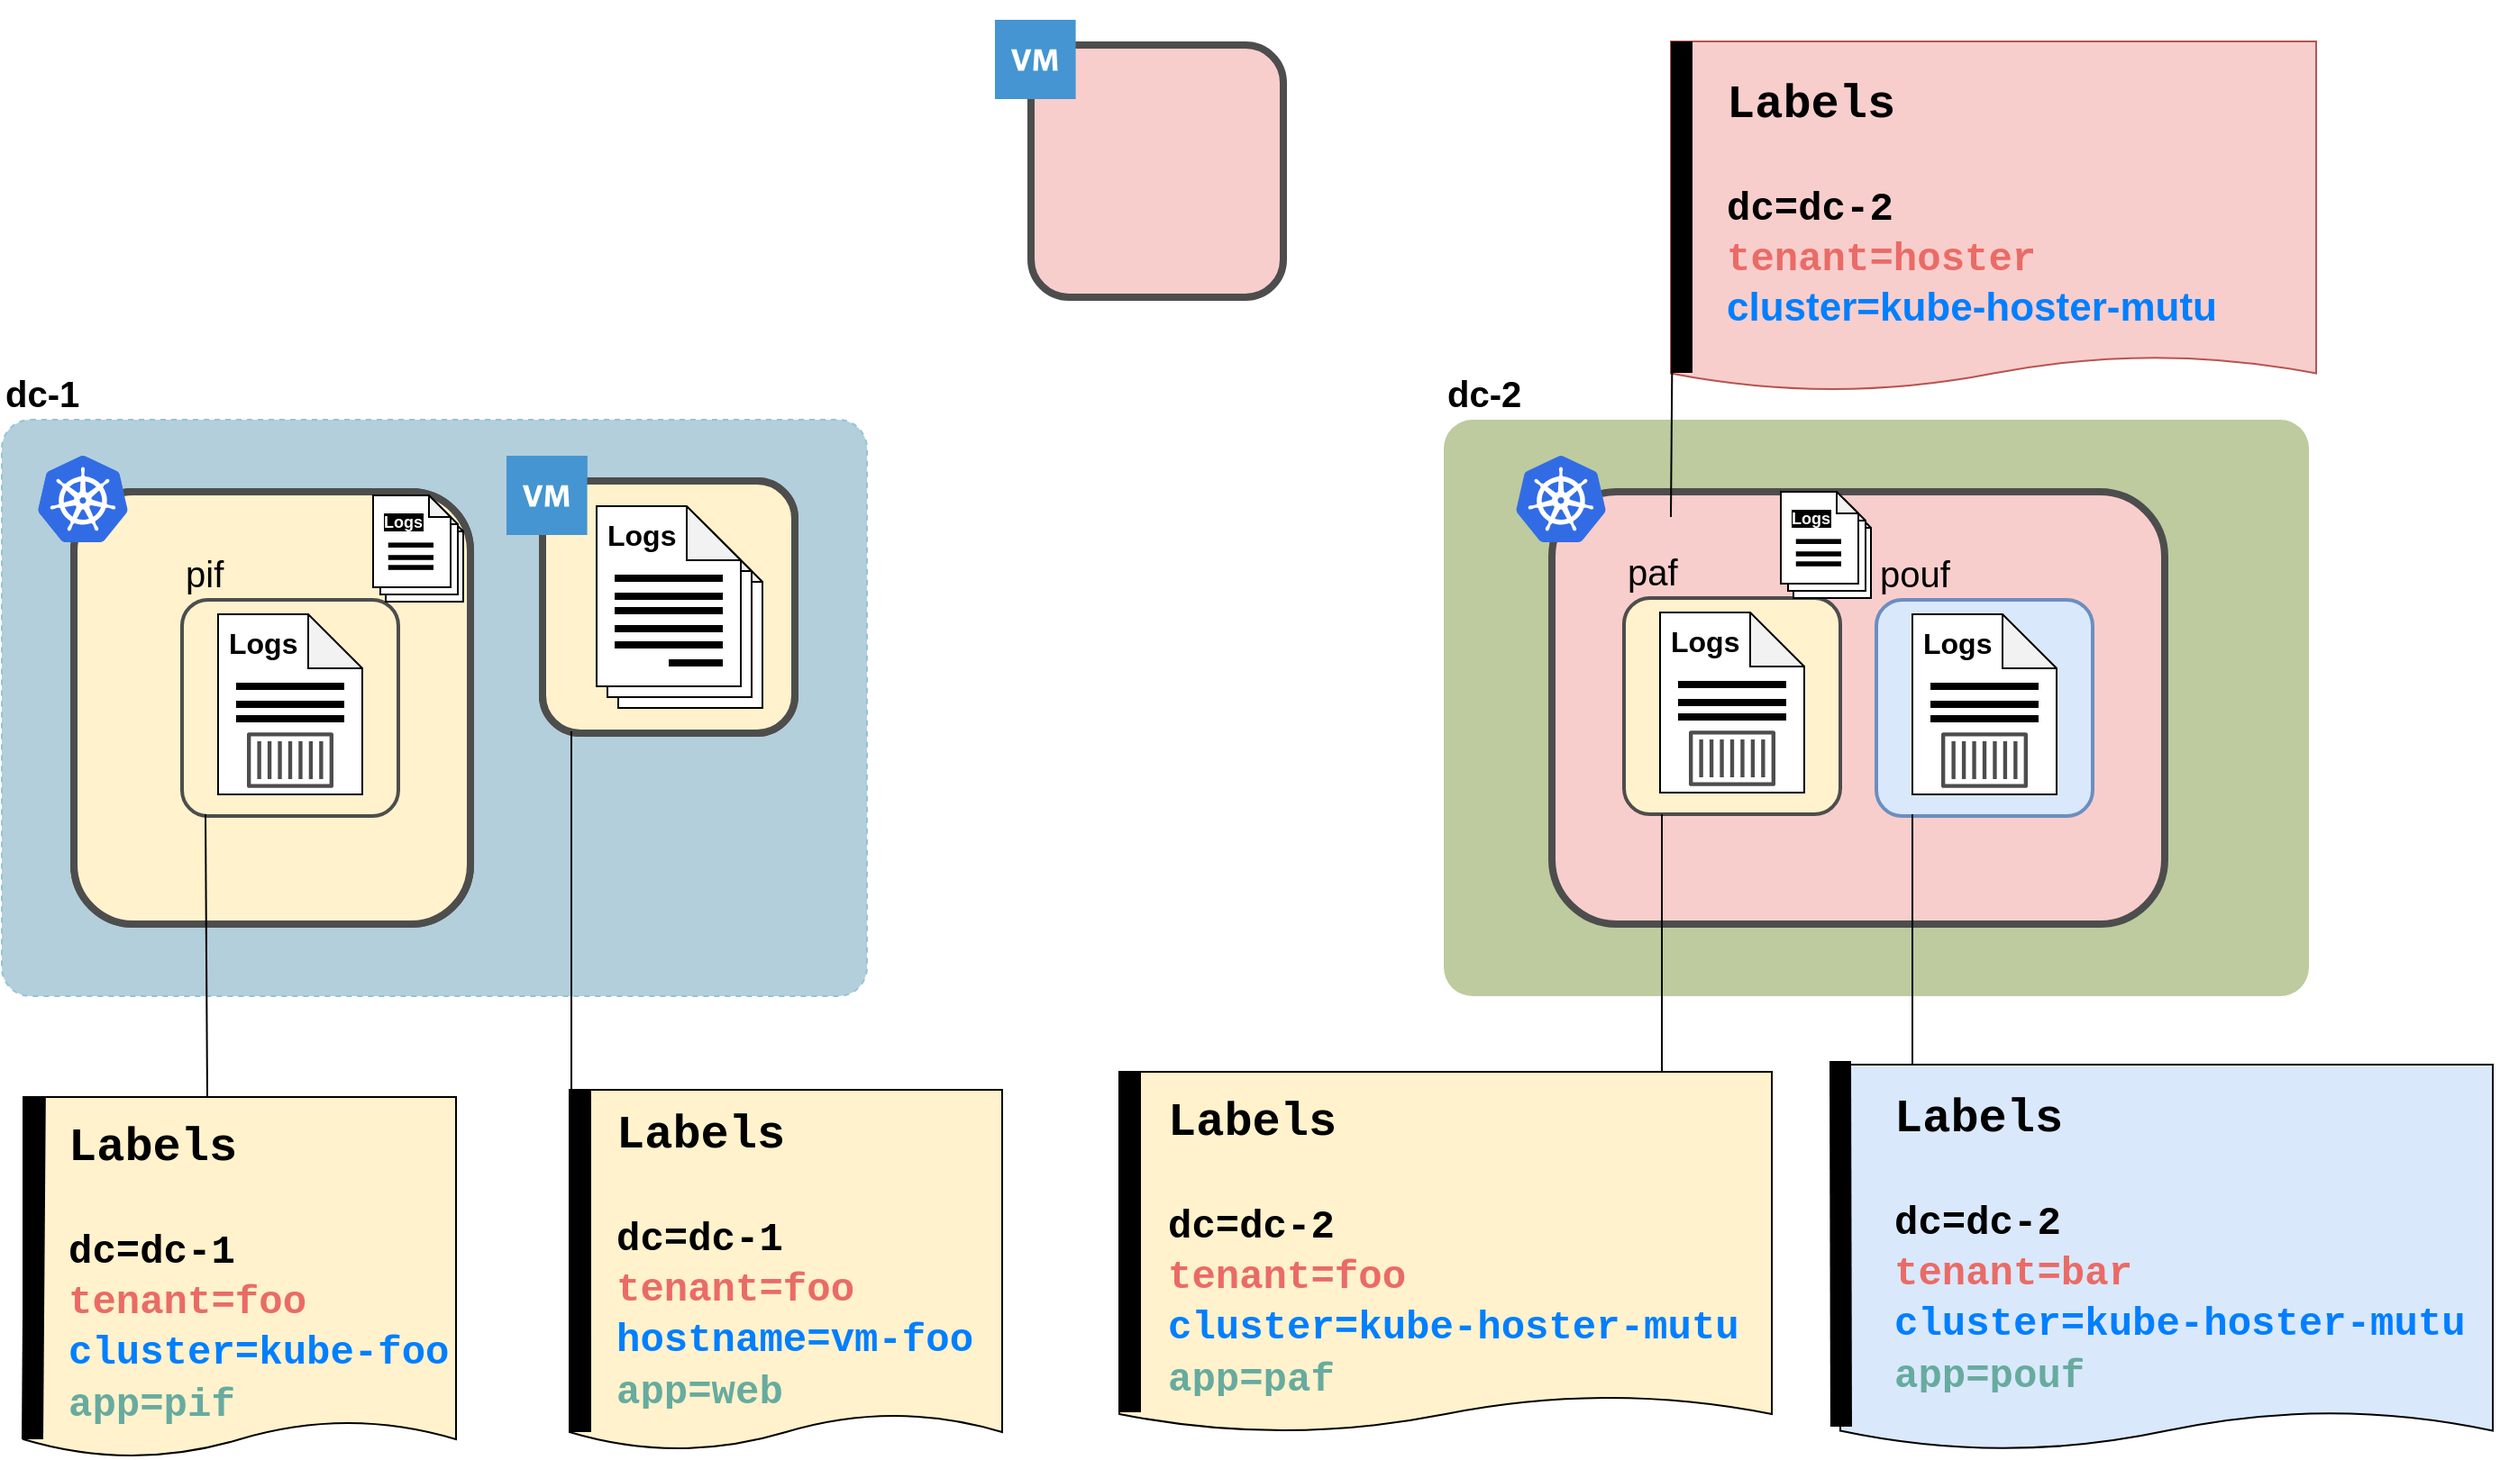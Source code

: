 <mxfile version="16.5.1" type="device"><diagram id="RNcvH1G1AvlMXH8FhFoP" name="Page-1"><mxGraphModel dx="1497" dy="924" grid="1" gridSize="20" guides="1" tooltips="1" connect="1" arrows="1" fold="1" page="1" pageScale="1" pageWidth="1169" pageHeight="827" math="0" shadow="0"><root><mxCell id="0"/><mxCell id="1" value="DC" parent="0"/><mxCell id="i4_O-EYT64fUKUUjUKk5-18" value="dc-2" style="rounded=1;whiteSpace=wrap;html=1;dashed=1;sketch=0;fillColor=#BDCB9F;strokeColor=none;arcSize=5;fontStyle=1;fontSize=20;labelPosition=center;verticalLabelPosition=top;align=left;verticalAlign=bottom;" parent="1" vertex="1"><mxGeometry x="880" y="240" width="480" height="320" as="geometry"/></mxCell><mxCell id="i4_O-EYT64fUKUUjUKk5-17" value="dc-1" style="rounded=1;whiteSpace=wrap;html=1;dashed=1;sketch=0;fillColor=#B3CFDB;strokeColor=#97C2D3;arcSize=5;fontStyle=1;fontSize=20;labelPosition=center;verticalLabelPosition=top;align=left;verticalAlign=bottom;shadow=0;glass=0;gradientColor=none;gradientDirection=north;" parent="1" vertex="1"><mxGeometry x="80" y="240" width="480" height="320" as="geometry"/></mxCell><mxCell id="i4_O-EYT64fUKUUjUKk5-52" value="Tenant Hoster" parent="0"/><mxCell id="i4_O-EYT64fUKUUjUKk5-53" value="" style="rounded=1;whiteSpace=wrap;html=1;shadow=0;glass=0;sketch=0;fontSize=20;strokeColor=#4D4D4D;strokeWidth=4;fillColor=#f8cecc;gradientDirection=north;" parent="i4_O-EYT64fUKUUjUKk5-52" vertex="1"><mxGeometry x="940" y="280" width="340" height="240" as="geometry"/></mxCell><mxCell id="i4_O-EYT64fUKUUjUKk5-54" value="" style="sketch=0;aspect=fixed;html=1;points=[];align=center;image;fontSize=12;image=img/lib/mscae/Kubernetes.svg;rounded=1;shadow=0;glass=0;strokeColor=#4D4D4D;strokeWidth=4;fillColor=none;gradientColor=none;gradientDirection=north;" parent="i4_O-EYT64fUKUUjUKk5-52" vertex="1"><mxGeometry x="920" y="260" width="50" height="48" as="geometry"/></mxCell><mxCell id="ubzyhdHn3-2U1yqmBaK6-76" value="" style="whiteSpace=wrap;html=1;aspect=fixed;rounded=1;shadow=0;glass=0;sketch=0;fontSize=20;strokeColor=#4D4D4D;strokeWidth=4;fillColor=#f8cecc;gradientDirection=north;" vertex="1" parent="i4_O-EYT64fUKUUjUKk5-52"><mxGeometry x="651" y="32" width="140" height="140" as="geometry"/></mxCell><mxCell id="ubzyhdHn3-2U1yqmBaK6-77" value="" style="shadow=0;dashed=0;html=1;strokeColor=none;fillColor=#4495D1;labelPosition=center;verticalLabelPosition=bottom;verticalAlign=top;align=center;outlineConnect=0;shape=mxgraph.veeam.2d.virtual_machine;rounded=1;glass=0;labelBackgroundColor=none;sketch=0;fontSize=20;fontColor=#4D4D4D;" vertex="1" parent="i4_O-EYT64fUKUUjUKk5-52"><mxGeometry x="631" y="18" width="44.8" height="44" as="geometry"/></mxCell><mxCell id="ubzyhdHn3-2U1yqmBaK6-78" value="" style="shape=image;verticalLabelPosition=bottom;verticalAlign=top;imageAspect=0;image=https://formulahendry.gallerycdn.vsassets.io/extensions/formulahendry/terminal/0.0.10/1500738160902/Microsoft.VisualStudio.Services.Icons.Default;labelBackgroundColor=none;fontSize=22;fontColor=none;fillColor=#DAE8FC;" vertex="1" parent="i4_O-EYT64fUKUUjUKk5-52"><mxGeometry x="685.93" y="62" width="70.14" height="80" as="geometry"/></mxCell><mxCell id="i4_O-EYT64fUKUUjUKk5-29" value="Tenant Foo" parent="0"/><mxCell id="i4_O-EYT64fUKUUjUKk5-42" value="" style="rounded=1;whiteSpace=wrap;html=1;shadow=0;glass=0;sketch=0;fontSize=20;strokeColor=#4D4D4D;strokeWidth=4;fillColor=#fff2cc;gradientDirection=north;" parent="i4_O-EYT64fUKUUjUKk5-29" vertex="1"><mxGeometry x="120" y="280" width="220" height="240" as="geometry"/></mxCell><mxCell id="i4_O-EYT64fUKUUjUKk5-43" value="" style="sketch=0;aspect=fixed;html=1;points=[];align=center;image;fontSize=12;image=img/lib/mscae/Kubernetes.svg;rounded=1;shadow=0;glass=0;strokeColor=#4D4D4D;strokeWidth=4;fillColor=none;gradientColor=none;gradientDirection=north;" parent="i4_O-EYT64fUKUUjUKk5-29" vertex="1"><mxGeometry x="100" y="260" width="50" height="48" as="geometry"/></mxCell><mxCell id="i4_O-EYT64fUKUUjUKk5-46" value="" style="whiteSpace=wrap;html=1;aspect=fixed;rounded=1;shadow=0;glass=0;sketch=0;fontSize=20;strokeColor=#4D4D4D;strokeWidth=4;fillColor=#fff2cc;gradientDirection=north;" parent="i4_O-EYT64fUKUUjUKk5-29" vertex="1"><mxGeometry x="380" y="274" width="140" height="140" as="geometry"/></mxCell><mxCell id="i4_O-EYT64fUKUUjUKk5-99" value="" style="shadow=0;dashed=0;html=1;strokeColor=none;fillColor=#4495D1;labelPosition=center;verticalLabelPosition=bottom;verticalAlign=top;align=center;outlineConnect=0;shape=mxgraph.veeam.2d.virtual_machine;rounded=1;glass=0;labelBackgroundColor=none;sketch=0;fontSize=20;fontColor=#4D4D4D;" parent="i4_O-EYT64fUKUUjUKk5-29" vertex="1"><mxGeometry x="360" y="260" width="44.8" height="44" as="geometry"/></mxCell><mxCell id="pDUN8YhJYzoeT5PGgp6a-399" value="nginx" style="text;html=1;strokeColor=none;fillColor=none;align=center;verticalAlign=middle;whiteSpace=wrap;rounded=0;shadow=0;glass=0;sketch=0;fontSize=28;fontStyle=1" parent="i4_O-EYT64fUKUUjUKk5-29" vertex="1"><mxGeometry x="420" y="329" width="60" height="30" as="geometry"/></mxCell><mxCell id="ubzyhdHn3-2U1yqmBaK6-1" value="dddd" style="group;verticalAlign=bottom;" vertex="1" connectable="0" parent="i4_O-EYT64fUKUUjUKk5-29"><mxGeometry x="180" y="327" width="138" height="123" as="geometry"/></mxCell><mxCell id="ubzyhdHn3-2U1yqmBaK6-2" value="" style="group" vertex="1" connectable="0" parent="ubzyhdHn3-2U1yqmBaK6-1"><mxGeometry width="121" height="120" as="geometry"/></mxCell><mxCell id="ubzyhdHn3-2U1yqmBaK6-3" value="pif" style="whiteSpace=wrap;html=1;aspect=fixed;rounded=1;shadow=0;glass=0;labelBackgroundColor=none;sketch=0;fontSize=20;strokeColor=#4D4D4D;strokeWidth=2;fillColor=#FFF2CC;gradientDirection=north;arcSize=12;labelPosition=center;verticalLabelPosition=top;align=left;verticalAlign=bottom;" vertex="1" parent="ubzyhdHn3-2U1yqmBaK6-2"><mxGeometry width="120" height="120" as="geometry"/></mxCell><mxCell id="ubzyhdHn3-2U1yqmBaK6-4" value="" style="aspect=fixed;perimeter=ellipsePerimeter;align=center;shadow=0;dashed=0;fontColor=#4D4D4D;labelBackgroundColor=#FFF2CC;fontSize=20;spacingTop=3;image;image=img/lib/ibm/miscellaneous/microservices_application.svg;rounded=0;glass=0;sketch=0;strokeColor=#4D4D4D;strokeWidth=4;fillColor=#B3CFDB;gradientColor=none;gradientDirection=north;fontStyle=1;labelPosition=center;verticalLabelPosition=middle;verticalAlign=middle;html=1;imageBackground=none;imageBorder=none;perimeterSpacing=0;" vertex="1" parent="ubzyhdHn3-2U1yqmBaK6-2"><mxGeometry x="10" y="10" width="100" height="100" as="geometry"/></mxCell><mxCell id="ubzyhdHn3-2U1yqmBaK6-5" value="" style="rounded=1;whiteSpace=wrap;html=1;labelBackgroundColor=none;fontSize=22;fontColor=none;noLabel=1;strokeColor=none;arcSize=50;" vertex="1" parent="ubzyhdHn3-2U1yqmBaK6-2"><mxGeometry x="1" y="90" width="118" height="29" as="geometry"/></mxCell><mxCell id="ubzyhdHn3-2U1yqmBaK6-6" value="" style="rounded=1;whiteSpace=wrap;html=1;labelBackgroundColor=none;fontSize=22;fontColor=none;noLabel=1;strokeColor=none;arcSize=0;" vertex="1" parent="ubzyhdHn3-2U1yqmBaK6-2"><mxGeometry x="1" y="90" width="118" height="10" as="geometry"/></mxCell><mxCell id="ubzyhdHn3-2U1yqmBaK6-7" value="&lt;b&gt;&lt;font style=&quot;font-size: 22px&quot;&gt;demo-jres&lt;/font&gt;&lt;/b&gt;" style="text;html=1;strokeColor=none;fillColor=none;align=center;verticalAlign=middle;whiteSpace=wrap;rounded=0;labelBackgroundColor=none;fontSize=20;" vertex="1" parent="ubzyhdHn3-2U1yqmBaK6-2"><mxGeometry x="1" y="90" width="120" height="30" as="geometry"/></mxCell><mxCell id="pDUN8YhJYzoeT5PGgp6a-400" value="Tenant Bar" parent="0"/><mxCell id="pDUN8YhJYzoeT5PGgp6a-81" value="Logs Foo" parent="0"/><mxCell id="pDUN8YhJYzoeT5PGgp6a-82" value="" style="rounded=1;whiteSpace=wrap;html=1;shadow=0;glass=0;sketch=0;fontSize=20;strokeColor=#4D4D4D;strokeWidth=4;fillColor=#fff2cc;gradientDirection=north;" parent="pDUN8YhJYzoeT5PGgp6a-81" vertex="1"><mxGeometry x="120" y="280" width="220" height="240" as="geometry"/></mxCell><mxCell id="pDUN8YhJYzoeT5PGgp6a-83" value="" style="sketch=0;aspect=fixed;html=1;points=[];align=center;image;fontSize=12;image=img/lib/mscae/Kubernetes.svg;rounded=1;shadow=0;glass=0;strokeColor=#4D4D4D;strokeWidth=4;fillColor=none;gradientColor=none;gradientDirection=north;" parent="pDUN8YhJYzoeT5PGgp6a-81" vertex="1"><mxGeometry x="100" y="260" width="50" height="48" as="geometry"/></mxCell><mxCell id="pDUN8YhJYzoeT5PGgp6a-84" value="" style="whiteSpace=wrap;html=1;aspect=fixed;rounded=1;shadow=0;glass=0;sketch=0;fontSize=20;strokeColor=#4D4D4D;strokeWidth=4;fillColor=#fff2cc;gradientDirection=north;" parent="pDUN8YhJYzoeT5PGgp6a-81" vertex="1"><mxGeometry x="380" y="274" width="140" height="140" as="geometry"/></mxCell><mxCell id="pDUN8YhJYzoeT5PGgp6a-85" value="" style="group" parent="pDUN8YhJYzoeT5PGgp6a-81" vertex="1" connectable="0"><mxGeometry x="980" y="339" width="120" height="120" as="geometry"/></mxCell><mxCell id="pDUN8YhJYzoeT5PGgp6a-86" value="paf" style="whiteSpace=wrap;html=1;aspect=fixed;rounded=1;shadow=0;glass=0;labelBackgroundColor=none;sketch=0;fontSize=20;strokeColor=#4D4D4D;strokeWidth=2;fillColor=#FFF2CC;gradientDirection=north;arcSize=12;labelPosition=center;verticalLabelPosition=top;align=left;verticalAlign=bottom;" parent="pDUN8YhJYzoeT5PGgp6a-85" vertex="1"><mxGeometry width="120" height="120" as="geometry"/></mxCell><mxCell id="pDUN8YhJYzoeT5PGgp6a-146" value="" style="group;strokeColor=none;" parent="pDUN8YhJYzoeT5PGgp6a-85" vertex="1" connectable="0"><mxGeometry x="20" y="8" width="80" height="100" as="geometry"/></mxCell><mxCell id="pDUN8YhJYzoeT5PGgp6a-147" value="&lt;font color=&quot;#000000&quot; size=&quot;1&quot;&gt;&lt;b style=&quot;font-size: 16px&quot;&gt;Logs&lt;/b&gt;&lt;/font&gt;" style="shape=note;whiteSpace=wrap;html=1;backgroundOutline=1;darkOpacity=0.05;fontColor=#67AB9F;strokeColor=default;strokeWidth=1;fillColor=default;verticalAlign=top;labelPosition=center;verticalLabelPosition=middle;align=left;spacingLeft=4;" parent="pDUN8YhJYzoeT5PGgp6a-146" vertex="1"><mxGeometry width="80" height="100" as="geometry"/></mxCell><mxCell id="pDUN8YhJYzoeT5PGgp6a-148" value="" style="rounded=0;whiteSpace=wrap;html=1;fontSize=16;fontColor=#000000;strokeColor=none;strokeWidth=1;fillColor=#000000;labelBackgroundColor=#000000;labelBorderColor=default;" parent="pDUN8YhJYzoeT5PGgp6a-146" vertex="1"><mxGeometry x="10" y="38" width="60" height="4" as="geometry"/></mxCell><mxCell id="pDUN8YhJYzoeT5PGgp6a-149" value="" style="rounded=0;whiteSpace=wrap;html=1;fontSize=16;fontColor=#000000;strokeColor=none;strokeWidth=1;fillColor=#000000;labelBackgroundColor=#000000;labelBorderColor=default;" parent="pDUN8YhJYzoeT5PGgp6a-146" vertex="1"><mxGeometry x="10" y="48" width="60" height="4" as="geometry"/></mxCell><mxCell id="pDUN8YhJYzoeT5PGgp6a-150" value="" style="rounded=0;whiteSpace=wrap;html=1;fontSize=16;fontColor=#000000;strokeColor=none;strokeWidth=1;fillColor=#000000;labelBackgroundColor=#000000;labelBorderColor=default;" parent="pDUN8YhJYzoeT5PGgp6a-146" vertex="1"><mxGeometry x="10" y="56" width="60" height="4" as="geometry"/></mxCell><mxCell id="pDUN8YhJYzoeT5PGgp6a-319" value="" style="sketch=0;outlineConnect=0;fontColor=#232F3E;gradientColor=none;fillColor=#4D4D4D;strokeColor=none;dashed=0;verticalLabelPosition=bottom;verticalAlign=top;align=center;html=1;fontSize=12;fontStyle=0;aspect=fixed;pointerEvents=1;shape=mxgraph.aws4.container_1;labelBackgroundColor=#000000;labelBorderColor=default;" parent="pDUN8YhJYzoeT5PGgp6a-146" vertex="1"><mxGeometry x="16" y="65.5" width="48" height="31" as="geometry"/></mxCell><mxCell id="pDUN8YhJYzoeT5PGgp6a-88" value="" style="group" parent="pDUN8YhJYzoeT5PGgp6a-81" vertex="1" connectable="0"><mxGeometry x="180" y="340" width="120" height="120" as="geometry"/></mxCell><mxCell id="pDUN8YhJYzoeT5PGgp6a-89" value="pif" style="whiteSpace=wrap;html=1;aspect=fixed;rounded=1;shadow=0;glass=0;labelBackgroundColor=none;sketch=0;fontSize=20;strokeColor=#4D4D4D;strokeWidth=2;fillColor=#FFF2CC;gradientDirection=north;arcSize=12;labelPosition=center;verticalLabelPosition=top;align=left;verticalAlign=bottom;" parent="pDUN8YhJYzoeT5PGgp6a-88" vertex="1"><mxGeometry width="120" height="120" as="geometry"/></mxCell><mxCell id="pDUN8YhJYzoeT5PGgp6a-138" value="" style="group;strokeColor=none;" parent="pDUN8YhJYzoeT5PGgp6a-88" vertex="1" connectable="0"><mxGeometry x="20" y="8" width="80" height="100" as="geometry"/></mxCell><mxCell id="pDUN8YhJYzoeT5PGgp6a-139" value="&lt;font color=&quot;#000000&quot; size=&quot;1&quot;&gt;&lt;b style=&quot;font-size: 16px&quot;&gt;Logs&lt;/b&gt;&lt;/font&gt;" style="shape=note;whiteSpace=wrap;html=1;backgroundOutline=1;darkOpacity=0.05;fontColor=#67AB9F;strokeColor=default;strokeWidth=1;fillColor=default;verticalAlign=top;labelPosition=center;verticalLabelPosition=middle;align=left;spacingLeft=4;" parent="pDUN8YhJYzoeT5PGgp6a-138" vertex="1"><mxGeometry width="80" height="100" as="geometry"/></mxCell><mxCell id="pDUN8YhJYzoeT5PGgp6a-140" value="" style="rounded=0;whiteSpace=wrap;html=1;fontSize=16;fontColor=#000000;strokeColor=none;strokeWidth=1;fillColor=#000000;labelBackgroundColor=#000000;labelBorderColor=default;" parent="pDUN8YhJYzoeT5PGgp6a-138" vertex="1"><mxGeometry x="10" y="38" width="60" height="4" as="geometry"/></mxCell><mxCell id="pDUN8YhJYzoeT5PGgp6a-141" value="" style="rounded=0;whiteSpace=wrap;html=1;fontSize=16;fontColor=#000000;strokeColor=none;strokeWidth=1;fillColor=#000000;labelBackgroundColor=#000000;labelBorderColor=default;" parent="pDUN8YhJYzoeT5PGgp6a-138" vertex="1"><mxGeometry x="10" y="48" width="60" height="4" as="geometry"/></mxCell><mxCell id="pDUN8YhJYzoeT5PGgp6a-142" value="" style="rounded=0;whiteSpace=wrap;html=1;fontSize=16;fontColor=#000000;strokeColor=none;strokeWidth=1;fillColor=#000000;labelBackgroundColor=#000000;labelBorderColor=default;" parent="pDUN8YhJYzoeT5PGgp6a-138" vertex="1"><mxGeometry x="10" y="56" width="60" height="4" as="geometry"/></mxCell><mxCell id="pDUN8YhJYzoeT5PGgp6a-321" value="" style="sketch=0;outlineConnect=0;fontColor=#232F3E;gradientColor=none;fillColor=#4D4D4D;strokeColor=none;dashed=0;verticalLabelPosition=bottom;verticalAlign=top;align=center;html=1;fontSize=12;fontStyle=0;aspect=fixed;pointerEvents=1;shape=mxgraph.aws4.container_1;labelBackgroundColor=#000000;labelBorderColor=default;" parent="pDUN8YhJYzoeT5PGgp6a-138" vertex="1"><mxGeometry x="16" y="65.5" width="48" height="31" as="geometry"/></mxCell><mxCell id="pDUN8YhJYzoeT5PGgp6a-91" value="" style="shadow=0;dashed=0;html=1;strokeColor=none;fillColor=#4495D1;labelPosition=center;verticalLabelPosition=bottom;verticalAlign=top;align=center;outlineConnect=0;shape=mxgraph.veeam.2d.virtual_machine;rounded=1;glass=0;labelBackgroundColor=none;sketch=0;fontSize=20;fontColor=#4D4D4D;" parent="pDUN8YhJYzoeT5PGgp6a-81" vertex="1"><mxGeometry x="360" y="260" width="44.8" height="44" as="geometry"/></mxCell><mxCell id="pDUN8YhJYzoeT5PGgp6a-137" value="" style="group" parent="pDUN8YhJYzoeT5PGgp6a-81" vertex="1" connectable="0"><mxGeometry x="410" y="288" width="92" height="112" as="geometry"/></mxCell><mxCell id="pDUN8YhJYzoeT5PGgp6a-120" value="" style="group;strokeColor=none;" parent="pDUN8YhJYzoeT5PGgp6a-137" vertex="1" connectable="0"><mxGeometry x="12" y="12" width="80" height="100" as="geometry"/></mxCell><mxCell id="pDUN8YhJYzoeT5PGgp6a-112" value="&lt;font color=&quot;#000000&quot; size=&quot;1&quot;&gt;&lt;b style=&quot;font-size: 16px&quot;&gt;Logs&lt;/b&gt;&lt;/font&gt;" style="shape=note;whiteSpace=wrap;html=1;backgroundOutline=1;darkOpacity=0.05;fontColor=#67AB9F;strokeColor=default;strokeWidth=1;fillColor=default;verticalAlign=top;labelPosition=center;verticalLabelPosition=middle;align=left;spacingLeft=4;" parent="pDUN8YhJYzoeT5PGgp6a-120" vertex="1"><mxGeometry width="80" height="100" as="geometry"/></mxCell><mxCell id="pDUN8YhJYzoeT5PGgp6a-113" value="" style="rounded=0;whiteSpace=wrap;html=1;fontSize=16;fontColor=#000000;strokeColor=none;strokeWidth=1;fillColor=#000000;labelBackgroundColor=#000000;labelBorderColor=default;" parent="pDUN8YhJYzoeT5PGgp6a-120" vertex="1"><mxGeometry x="10" y="38" width="60" height="4" as="geometry"/></mxCell><mxCell id="pDUN8YhJYzoeT5PGgp6a-115" value="" style="rounded=0;whiteSpace=wrap;html=1;fontSize=16;fontColor=#000000;strokeColor=none;strokeWidth=1;fillColor=#000000;labelBackgroundColor=#000000;labelBorderColor=default;" parent="pDUN8YhJYzoeT5PGgp6a-120" vertex="1"><mxGeometry x="10" y="48" width="60" height="4" as="geometry"/></mxCell><mxCell id="pDUN8YhJYzoeT5PGgp6a-116" value="" style="rounded=0;whiteSpace=wrap;html=1;fontSize=16;fontColor=#000000;strokeColor=none;strokeWidth=1;fillColor=#000000;labelBackgroundColor=#000000;labelBorderColor=default;" parent="pDUN8YhJYzoeT5PGgp6a-120" vertex="1"><mxGeometry x="10" y="56" width="60" height="4" as="geometry"/></mxCell><mxCell id="pDUN8YhJYzoeT5PGgp6a-117" value="" style="rounded=0;whiteSpace=wrap;html=1;fontSize=16;fontColor=#000000;strokeColor=none;strokeWidth=1;fillColor=#000000;labelBackgroundColor=#000000;labelBorderColor=default;" parent="pDUN8YhJYzoeT5PGgp6a-120" vertex="1"><mxGeometry x="10" y="66" width="60" height="4" as="geometry"/></mxCell><mxCell id="pDUN8YhJYzoeT5PGgp6a-118" value="" style="rounded=0;whiteSpace=wrap;html=1;fontSize=16;fontColor=#000000;strokeColor=none;strokeWidth=1;fillColor=#000000;labelBackgroundColor=#000000;labelBorderColor=default;" parent="pDUN8YhJYzoeT5PGgp6a-120" vertex="1"><mxGeometry x="10" y="75" width="60" height="4" as="geometry"/></mxCell><mxCell id="pDUN8YhJYzoeT5PGgp6a-119" value="" style="rounded=0;whiteSpace=wrap;html=1;fontSize=16;fontColor=#000000;strokeColor=none;strokeWidth=1;fillColor=#000000;labelBackgroundColor=#000000;labelBorderColor=default;" parent="pDUN8YhJYzoeT5PGgp6a-120" vertex="1"><mxGeometry x="40" y="85" width="30" height="4" as="geometry"/></mxCell><mxCell id="pDUN8YhJYzoeT5PGgp6a-121" value="" style="group;strokeColor=none;" parent="pDUN8YhJYzoeT5PGgp6a-137" vertex="1" connectable="0"><mxGeometry x="6" y="6" width="80" height="100" as="geometry"/></mxCell><mxCell id="pDUN8YhJYzoeT5PGgp6a-122" value="&lt;font color=&quot;#000000&quot; size=&quot;1&quot;&gt;&lt;b style=&quot;font-size: 16px&quot;&gt;Logs&lt;/b&gt;&lt;/font&gt;" style="shape=note;whiteSpace=wrap;html=1;backgroundOutline=1;darkOpacity=0.05;fontColor=#67AB9F;strokeColor=default;strokeWidth=1;fillColor=default;verticalAlign=top;labelPosition=center;verticalLabelPosition=middle;align=left;spacingLeft=4;" parent="pDUN8YhJYzoeT5PGgp6a-121" vertex="1"><mxGeometry width="80" height="100" as="geometry"/></mxCell><mxCell id="pDUN8YhJYzoeT5PGgp6a-123" value="" style="rounded=0;whiteSpace=wrap;html=1;fontSize=16;fontColor=#000000;strokeColor=none;strokeWidth=1;fillColor=#000000;labelBackgroundColor=#000000;labelBorderColor=default;" parent="pDUN8YhJYzoeT5PGgp6a-121" vertex="1"><mxGeometry x="10" y="38" width="60" height="4" as="geometry"/></mxCell><mxCell id="pDUN8YhJYzoeT5PGgp6a-124" value="" style="rounded=0;whiteSpace=wrap;html=1;fontSize=16;fontColor=#000000;strokeColor=none;strokeWidth=1;fillColor=#000000;labelBackgroundColor=#000000;labelBorderColor=default;" parent="pDUN8YhJYzoeT5PGgp6a-121" vertex="1"><mxGeometry x="10" y="48" width="60" height="4" as="geometry"/></mxCell><mxCell id="pDUN8YhJYzoeT5PGgp6a-125" value="" style="rounded=0;whiteSpace=wrap;html=1;fontSize=16;fontColor=#000000;strokeColor=none;strokeWidth=1;fillColor=#000000;labelBackgroundColor=#000000;labelBorderColor=default;" parent="pDUN8YhJYzoeT5PGgp6a-121" vertex="1"><mxGeometry x="10" y="56" width="60" height="4" as="geometry"/></mxCell><mxCell id="pDUN8YhJYzoeT5PGgp6a-126" value="" style="rounded=0;whiteSpace=wrap;html=1;fontSize=16;fontColor=#000000;strokeColor=none;strokeWidth=1;fillColor=#000000;labelBackgroundColor=#000000;labelBorderColor=default;" parent="pDUN8YhJYzoeT5PGgp6a-121" vertex="1"><mxGeometry x="10" y="66" width="60" height="4" as="geometry"/></mxCell><mxCell id="pDUN8YhJYzoeT5PGgp6a-127" value="" style="rounded=0;whiteSpace=wrap;html=1;fontSize=16;fontColor=#000000;strokeColor=none;strokeWidth=1;fillColor=#000000;labelBackgroundColor=#000000;labelBorderColor=default;" parent="pDUN8YhJYzoeT5PGgp6a-121" vertex="1"><mxGeometry x="10" y="75" width="60" height="4" as="geometry"/></mxCell><mxCell id="pDUN8YhJYzoeT5PGgp6a-128" value="" style="rounded=0;whiteSpace=wrap;html=1;fontSize=16;fontColor=#000000;strokeColor=none;strokeWidth=1;fillColor=#000000;labelBackgroundColor=#000000;labelBorderColor=default;" parent="pDUN8YhJYzoeT5PGgp6a-121" vertex="1"><mxGeometry x="40" y="85" width="30" height="4" as="geometry"/></mxCell><mxCell id="pDUN8YhJYzoeT5PGgp6a-129" value="" style="group;strokeColor=none;" parent="pDUN8YhJYzoeT5PGgp6a-137" vertex="1" connectable="0"><mxGeometry width="80" height="100" as="geometry"/></mxCell><mxCell id="pDUN8YhJYzoeT5PGgp6a-130" value="&lt;font color=&quot;#000000&quot; size=&quot;1&quot;&gt;&lt;b style=&quot;font-size: 16px&quot;&gt;Logs&lt;/b&gt;&lt;/font&gt;" style="shape=note;whiteSpace=wrap;html=1;backgroundOutline=1;darkOpacity=0.05;fontColor=#67AB9F;strokeColor=default;strokeWidth=1;fillColor=default;verticalAlign=top;labelPosition=center;verticalLabelPosition=middle;align=left;spacingLeft=4;" parent="pDUN8YhJYzoeT5PGgp6a-129" vertex="1"><mxGeometry width="80" height="100" as="geometry"/></mxCell><mxCell id="pDUN8YhJYzoeT5PGgp6a-131" value="" style="rounded=0;whiteSpace=wrap;html=1;fontSize=16;fontColor=#000000;strokeColor=none;strokeWidth=1;fillColor=#000000;labelBackgroundColor=#000000;labelBorderColor=default;" parent="pDUN8YhJYzoeT5PGgp6a-129" vertex="1"><mxGeometry x="10" y="38" width="60" height="4" as="geometry"/></mxCell><mxCell id="pDUN8YhJYzoeT5PGgp6a-132" value="" style="rounded=0;whiteSpace=wrap;html=1;fontSize=16;fontColor=#000000;strokeColor=none;strokeWidth=1;fillColor=#000000;labelBackgroundColor=#000000;labelBorderColor=default;" parent="pDUN8YhJYzoeT5PGgp6a-129" vertex="1"><mxGeometry x="10" y="48" width="60" height="4" as="geometry"/></mxCell><mxCell id="pDUN8YhJYzoeT5PGgp6a-133" value="" style="rounded=0;whiteSpace=wrap;html=1;fontSize=16;fontColor=#000000;strokeColor=none;strokeWidth=1;fillColor=#000000;labelBackgroundColor=#000000;labelBorderColor=default;" parent="pDUN8YhJYzoeT5PGgp6a-129" vertex="1"><mxGeometry x="10" y="56" width="60" height="4" as="geometry"/></mxCell><mxCell id="pDUN8YhJYzoeT5PGgp6a-134" value="" style="rounded=0;whiteSpace=wrap;html=1;fontSize=16;fontColor=#000000;strokeColor=none;strokeWidth=1;fillColor=#000000;labelBackgroundColor=#000000;labelBorderColor=default;" parent="pDUN8YhJYzoeT5PGgp6a-129" vertex="1"><mxGeometry x="10" y="66" width="60" height="4" as="geometry"/></mxCell><mxCell id="pDUN8YhJYzoeT5PGgp6a-135" value="" style="rounded=0;whiteSpace=wrap;html=1;fontSize=16;fontColor=#000000;strokeColor=none;strokeWidth=1;fillColor=#000000;labelBackgroundColor=#000000;labelBorderColor=default;" parent="pDUN8YhJYzoeT5PGgp6a-129" vertex="1"><mxGeometry x="10" y="75" width="60" height="4" as="geometry"/></mxCell><mxCell id="pDUN8YhJYzoeT5PGgp6a-136" value="" style="rounded=0;whiteSpace=wrap;html=1;fontSize=16;fontColor=#000000;strokeColor=none;strokeWidth=1;fillColor=#000000;labelBackgroundColor=#000000;labelBorderColor=default;" parent="pDUN8YhJYzoeT5PGgp6a-129" vertex="1"><mxGeometry x="40" y="85" width="30" height="4" as="geometry"/></mxCell><mxCell id="ubzyhdHn3-2U1yqmBaK6-115" value="" style="group;fillColor=none;strokeColor=none;" vertex="1" connectable="0" parent="pDUN8YhJYzoeT5PGgp6a-81"><mxGeometry x="1120" y="340" width="120" height="120" as="geometry"/></mxCell><mxCell id="ubzyhdHn3-2U1yqmBaK6-116" value="pouf" style="whiteSpace=wrap;html=1;aspect=fixed;rounded=1;shadow=0;glass=0;labelBackgroundColor=none;sketch=0;fontSize=20;strokeColor=#6c8ebf;strokeWidth=2;fillColor=#dae8fc;gradientDirection=north;arcSize=12;labelPosition=center;verticalLabelPosition=top;align=left;verticalAlign=bottom;" vertex="1" parent="ubzyhdHn3-2U1yqmBaK6-115"><mxGeometry width="120" height="120" as="geometry"/></mxCell><mxCell id="ubzyhdHn3-2U1yqmBaK6-117" value="" style="group;strokeColor=none;" vertex="1" connectable="0" parent="ubzyhdHn3-2U1yqmBaK6-115"><mxGeometry x="20" y="8" width="80" height="100" as="geometry"/></mxCell><mxCell id="ubzyhdHn3-2U1yqmBaK6-118" value="&lt;font color=&quot;#000000&quot; size=&quot;1&quot;&gt;&lt;b style=&quot;font-size: 16px&quot;&gt;Logs&lt;/b&gt;&lt;/font&gt;" style="shape=note;whiteSpace=wrap;html=1;backgroundOutline=1;darkOpacity=0.05;fontColor=#67AB9F;strokeColor=default;strokeWidth=1;fillColor=default;verticalAlign=top;labelPosition=center;verticalLabelPosition=middle;align=left;spacingLeft=4;" vertex="1" parent="ubzyhdHn3-2U1yqmBaK6-117"><mxGeometry width="80" height="100" as="geometry"/></mxCell><mxCell id="ubzyhdHn3-2U1yqmBaK6-119" value="" style="rounded=0;whiteSpace=wrap;html=1;fontSize=16;fontColor=#000000;strokeColor=none;strokeWidth=1;fillColor=#000000;labelBackgroundColor=#000000;labelBorderColor=default;" vertex="1" parent="ubzyhdHn3-2U1yqmBaK6-117"><mxGeometry x="10" y="38" width="60" height="4" as="geometry"/></mxCell><mxCell id="ubzyhdHn3-2U1yqmBaK6-120" value="" style="rounded=0;whiteSpace=wrap;html=1;fontSize=16;fontColor=#000000;strokeColor=none;strokeWidth=1;fillColor=#000000;labelBackgroundColor=#000000;labelBorderColor=default;" vertex="1" parent="ubzyhdHn3-2U1yqmBaK6-117"><mxGeometry x="10" y="48" width="60" height="4" as="geometry"/></mxCell><mxCell id="ubzyhdHn3-2U1yqmBaK6-121" value="" style="rounded=0;whiteSpace=wrap;html=1;fontSize=16;fontColor=#000000;strokeColor=none;strokeWidth=1;fillColor=#000000;labelBackgroundColor=#000000;labelBorderColor=default;" vertex="1" parent="ubzyhdHn3-2U1yqmBaK6-117"><mxGeometry x="10" y="56" width="60" height="4" as="geometry"/></mxCell><mxCell id="ubzyhdHn3-2U1yqmBaK6-122" value="" style="sketch=0;outlineConnect=0;fontColor=#232F3E;gradientColor=none;fillColor=#4D4D4D;strokeColor=none;dashed=0;verticalLabelPosition=bottom;verticalAlign=top;align=center;html=1;fontSize=12;fontStyle=0;aspect=fixed;pointerEvents=1;shape=mxgraph.aws4.container_1;labelBackgroundColor=#000000;labelBorderColor=default;" vertex="1" parent="ubzyhdHn3-2U1yqmBaK6-117"><mxGeometry x="16" y="65.5" width="48" height="31" as="geometry"/></mxCell><mxCell id="pDUN8YhJYzoeT5PGgp6a-483" value="Logs Bar" parent="0" visible="0"/><mxCell id="pDUN8YhJYzoeT5PGgp6a-490" value="Logs Hoster" parent="0"/><mxCell id="pDUN8YhJYzoeT5PGgp6a-491" value="" style="group" parent="pDUN8YhJYzoeT5PGgp6a-490" vertex="1" connectable="0"><mxGeometry x="286" y="282" width="50" height="59" as="geometry"/></mxCell><mxCell id="pDUN8YhJYzoeT5PGgp6a-492" value="" style="group" parent="pDUN8YhJYzoeT5PGgp6a-491" vertex="1" connectable="0"><mxGeometry x="7" y="8" width="43" height="51" as="geometry"/></mxCell><mxCell id="pDUN8YhJYzoeT5PGgp6a-493" value="&lt;font size=&quot;1&quot; color=&quot;#ffffff&quot;&gt;&lt;b style=&quot;font-size: 9px ; background-color: rgb(0 , 0 , 0)&quot;&gt;Logs&lt;/b&gt;&lt;/font&gt;" style="shape=note;whiteSpace=wrap;html=1;backgroundOutline=1;darkOpacity=0.05;fontColor=#67AB9F;strokeColor=default;strokeWidth=1;fillColor=default;verticalAlign=top;labelPosition=center;verticalLabelPosition=middle;align=left;spacingLeft=4;size=12;" parent="pDUN8YhJYzoeT5PGgp6a-492" vertex="1"><mxGeometry width="43" height="51" as="geometry"/></mxCell><mxCell id="pDUN8YhJYzoeT5PGgp6a-494" value="" style="rounded=0;whiteSpace=wrap;html=1;fontSize=16;fontColor=#000000;strokeColor=none;strokeWidth=1;fillColor=#000000;labelBackgroundColor=#000000;labelBorderColor=default;" parent="pDUN8YhJYzoeT5PGgp6a-492" vertex="1"><mxGeometry x="8.375" y="26.22" width="25.125" height="2.76" as="geometry"/></mxCell><mxCell id="pDUN8YhJYzoeT5PGgp6a-495" value="" style="rounded=0;whiteSpace=wrap;html=1;fontSize=16;fontColor=#000000;strokeColor=none;strokeWidth=1;fillColor=#000000;labelBackgroundColor=#000000;labelBorderColor=default;" parent="pDUN8YhJYzoeT5PGgp6a-492" vertex="1"><mxGeometry x="8.375" y="33.12" width="25.125" height="2.76" as="geometry"/></mxCell><mxCell id="pDUN8YhJYzoeT5PGgp6a-496" value="" style="rounded=0;whiteSpace=wrap;html=1;fontSize=16;fontColor=#000000;strokeColor=none;strokeWidth=1;fillColor=#000000;labelBackgroundColor=#000000;labelBorderColor=default;" parent="pDUN8YhJYzoeT5PGgp6a-492" vertex="1"><mxGeometry x="8.375" y="38.64" width="25.125" height="2.76" as="geometry"/></mxCell><mxCell id="pDUN8YhJYzoeT5PGgp6a-497" value="" style="group" parent="pDUN8YhJYzoeT5PGgp6a-491" vertex="1" connectable="0"><mxGeometry x="4" y="4" width="43" height="51" as="geometry"/></mxCell><mxCell id="pDUN8YhJYzoeT5PGgp6a-498" value="&lt;font size=&quot;1&quot; color=&quot;#ffffff&quot;&gt;&lt;b style=&quot;font-size: 9px ; background-color: rgb(0 , 0 , 0)&quot;&gt;Logs&lt;/b&gt;&lt;/font&gt;" style="shape=note;whiteSpace=wrap;html=1;backgroundOutline=1;darkOpacity=0.05;fontColor=#67AB9F;strokeColor=default;strokeWidth=1;fillColor=default;verticalAlign=top;labelPosition=center;verticalLabelPosition=middle;align=left;spacingLeft=4;size=12;" parent="pDUN8YhJYzoeT5PGgp6a-497" vertex="1"><mxGeometry width="43" height="51" as="geometry"/></mxCell><mxCell id="pDUN8YhJYzoeT5PGgp6a-499" value="" style="rounded=0;whiteSpace=wrap;html=1;fontSize=16;fontColor=#000000;strokeColor=none;strokeWidth=1;fillColor=#000000;labelBackgroundColor=#000000;labelBorderColor=default;" parent="pDUN8YhJYzoeT5PGgp6a-497" vertex="1"><mxGeometry x="8.375" y="26.22" width="25.125" height="2.76" as="geometry"/></mxCell><mxCell id="pDUN8YhJYzoeT5PGgp6a-500" value="" style="rounded=0;whiteSpace=wrap;html=1;fontSize=16;fontColor=#000000;strokeColor=none;strokeWidth=1;fillColor=#000000;labelBackgroundColor=#000000;labelBorderColor=default;" parent="pDUN8YhJYzoeT5PGgp6a-497" vertex="1"><mxGeometry x="8.375" y="33.12" width="25.125" height="2.76" as="geometry"/></mxCell><mxCell id="pDUN8YhJYzoeT5PGgp6a-501" value="" style="rounded=0;whiteSpace=wrap;html=1;fontSize=16;fontColor=#000000;strokeColor=none;strokeWidth=1;fillColor=#000000;labelBackgroundColor=#000000;labelBorderColor=default;" parent="pDUN8YhJYzoeT5PGgp6a-497" vertex="1"><mxGeometry x="8.375" y="38.64" width="25.125" height="2.76" as="geometry"/></mxCell><mxCell id="pDUN8YhJYzoeT5PGgp6a-502" value="" style="group" parent="pDUN8YhJYzoeT5PGgp6a-491" vertex="1" connectable="0"><mxGeometry width="43" height="51" as="geometry"/></mxCell><mxCell id="pDUN8YhJYzoeT5PGgp6a-503" value="&lt;font size=&quot;1&quot; color=&quot;#ffffff&quot;&gt;&lt;b style=&quot;font-size: 9px ; background-color: rgb(0 , 0 , 0)&quot;&gt;Logs&lt;/b&gt;&lt;/font&gt;" style="shape=note;whiteSpace=wrap;html=1;backgroundOutline=1;darkOpacity=0.05;fontColor=#67AB9F;strokeColor=default;strokeWidth=1;fillColor=default;verticalAlign=top;labelPosition=center;verticalLabelPosition=middle;align=left;spacingLeft=4;size=12;" parent="pDUN8YhJYzoeT5PGgp6a-502" vertex="1"><mxGeometry width="43" height="51" as="geometry"/></mxCell><mxCell id="pDUN8YhJYzoeT5PGgp6a-504" value="" style="rounded=0;whiteSpace=wrap;html=1;fontSize=16;fontColor=#000000;strokeColor=none;strokeWidth=1;fillColor=#000000;labelBackgroundColor=#000000;labelBorderColor=default;" parent="pDUN8YhJYzoeT5PGgp6a-502" vertex="1"><mxGeometry x="8.375" y="26.22" width="25.125" height="2.76" as="geometry"/></mxCell><mxCell id="pDUN8YhJYzoeT5PGgp6a-505" value="" style="rounded=0;whiteSpace=wrap;html=1;fontSize=16;fontColor=#000000;strokeColor=none;strokeWidth=1;fillColor=#000000;labelBackgroundColor=#000000;labelBorderColor=default;" parent="pDUN8YhJYzoeT5PGgp6a-502" vertex="1"><mxGeometry x="8.375" y="33.12" width="25.125" height="2.76" as="geometry"/></mxCell><mxCell id="pDUN8YhJYzoeT5PGgp6a-506" value="" style="rounded=0;whiteSpace=wrap;html=1;fontSize=16;fontColor=#000000;strokeColor=none;strokeWidth=1;fillColor=#000000;labelBackgroundColor=#000000;labelBorderColor=default;" parent="pDUN8YhJYzoeT5PGgp6a-502" vertex="1"><mxGeometry x="8.375" y="38.64" width="25.125" height="2.76" as="geometry"/></mxCell><mxCell id="pDUN8YhJYzoeT5PGgp6a-507" value="" style="group" parent="pDUN8YhJYzoeT5PGgp6a-490" vertex="1" connectable="0"><mxGeometry x="1067" y="280" width="50" height="59" as="geometry"/></mxCell><mxCell id="pDUN8YhJYzoeT5PGgp6a-508" value="" style="group" parent="pDUN8YhJYzoeT5PGgp6a-507" vertex="1" connectable="0"><mxGeometry x="7" y="8" width="43" height="51" as="geometry"/></mxCell><mxCell id="pDUN8YhJYzoeT5PGgp6a-509" value="&lt;font size=&quot;1&quot; color=&quot;#ffffff&quot;&gt;&lt;b style=&quot;font-size: 9px ; background-color: rgb(0 , 0 , 0)&quot;&gt;Logs&lt;/b&gt;&lt;/font&gt;" style="shape=note;whiteSpace=wrap;html=1;backgroundOutline=1;darkOpacity=0.05;fontColor=#67AB9F;strokeColor=default;strokeWidth=1;fillColor=default;verticalAlign=top;labelPosition=center;verticalLabelPosition=middle;align=left;spacingLeft=4;size=12;" parent="pDUN8YhJYzoeT5PGgp6a-508" vertex="1"><mxGeometry width="43" height="51" as="geometry"/></mxCell><mxCell id="pDUN8YhJYzoeT5PGgp6a-510" value="" style="rounded=0;whiteSpace=wrap;html=1;fontSize=16;fontColor=#000000;strokeColor=none;strokeWidth=1;fillColor=#000000;labelBackgroundColor=#000000;labelBorderColor=default;" parent="pDUN8YhJYzoeT5PGgp6a-508" vertex="1"><mxGeometry x="8.375" y="26.22" width="25.125" height="2.76" as="geometry"/></mxCell><mxCell id="pDUN8YhJYzoeT5PGgp6a-511" value="" style="rounded=0;whiteSpace=wrap;html=1;fontSize=16;fontColor=#000000;strokeColor=none;strokeWidth=1;fillColor=#000000;labelBackgroundColor=#000000;labelBorderColor=default;" parent="pDUN8YhJYzoeT5PGgp6a-508" vertex="1"><mxGeometry x="8.375" y="33.12" width="25.125" height="2.76" as="geometry"/></mxCell><mxCell id="pDUN8YhJYzoeT5PGgp6a-512" value="" style="rounded=0;whiteSpace=wrap;html=1;fontSize=16;fontColor=#000000;strokeColor=none;strokeWidth=1;fillColor=#000000;labelBackgroundColor=#000000;labelBorderColor=default;" parent="pDUN8YhJYzoeT5PGgp6a-508" vertex="1"><mxGeometry x="8.375" y="38.64" width="25.125" height="2.76" as="geometry"/></mxCell><mxCell id="pDUN8YhJYzoeT5PGgp6a-513" value="" style="group" parent="pDUN8YhJYzoeT5PGgp6a-507" vertex="1" connectable="0"><mxGeometry x="4" y="4" width="43" height="51" as="geometry"/></mxCell><mxCell id="pDUN8YhJYzoeT5PGgp6a-514" value="&lt;font size=&quot;1&quot; color=&quot;#ffffff&quot;&gt;&lt;b style=&quot;font-size: 9px ; background-color: rgb(0 , 0 , 0)&quot;&gt;Logs&lt;/b&gt;&lt;/font&gt;" style="shape=note;whiteSpace=wrap;html=1;backgroundOutline=1;darkOpacity=0.05;fontColor=#67AB9F;strokeColor=default;strokeWidth=1;fillColor=default;verticalAlign=top;labelPosition=center;verticalLabelPosition=middle;align=left;spacingLeft=4;size=12;" parent="pDUN8YhJYzoeT5PGgp6a-513" vertex="1"><mxGeometry width="43" height="51" as="geometry"/></mxCell><mxCell id="pDUN8YhJYzoeT5PGgp6a-515" value="" style="rounded=0;whiteSpace=wrap;html=1;fontSize=16;fontColor=#000000;strokeColor=none;strokeWidth=1;fillColor=#000000;labelBackgroundColor=#000000;labelBorderColor=default;" parent="pDUN8YhJYzoeT5PGgp6a-513" vertex="1"><mxGeometry x="8.375" y="26.22" width="25.125" height="2.76" as="geometry"/></mxCell><mxCell id="pDUN8YhJYzoeT5PGgp6a-516" value="" style="rounded=0;whiteSpace=wrap;html=1;fontSize=16;fontColor=#000000;strokeColor=none;strokeWidth=1;fillColor=#000000;labelBackgroundColor=#000000;labelBorderColor=default;" parent="pDUN8YhJYzoeT5PGgp6a-513" vertex="1"><mxGeometry x="8.375" y="33.12" width="25.125" height="2.76" as="geometry"/></mxCell><mxCell id="pDUN8YhJYzoeT5PGgp6a-517" value="" style="rounded=0;whiteSpace=wrap;html=1;fontSize=16;fontColor=#000000;strokeColor=none;strokeWidth=1;fillColor=#000000;labelBackgroundColor=#000000;labelBorderColor=default;" parent="pDUN8YhJYzoeT5PGgp6a-513" vertex="1"><mxGeometry x="8.375" y="38.64" width="25.125" height="2.76" as="geometry"/></mxCell><mxCell id="pDUN8YhJYzoeT5PGgp6a-518" value="" style="group" parent="pDUN8YhJYzoeT5PGgp6a-507" vertex="1" connectable="0"><mxGeometry width="43" height="51" as="geometry"/></mxCell><mxCell id="pDUN8YhJYzoeT5PGgp6a-519" value="&lt;font size=&quot;1&quot; color=&quot;#ffffff&quot;&gt;&lt;b style=&quot;font-size: 9px ; background-color: rgb(0 , 0 , 0)&quot;&gt;Logs&lt;/b&gt;&lt;/font&gt;" style="shape=note;whiteSpace=wrap;html=1;backgroundOutline=1;darkOpacity=0.05;fontColor=#67AB9F;strokeColor=default;strokeWidth=1;fillColor=default;verticalAlign=top;labelPosition=center;verticalLabelPosition=middle;align=left;spacingLeft=4;size=12;" parent="pDUN8YhJYzoeT5PGgp6a-518" vertex="1"><mxGeometry width="43" height="51" as="geometry"/></mxCell><mxCell id="pDUN8YhJYzoeT5PGgp6a-520" value="" style="rounded=0;whiteSpace=wrap;html=1;fontSize=16;fontColor=#000000;strokeColor=none;strokeWidth=1;fillColor=#000000;labelBackgroundColor=#000000;labelBorderColor=default;" parent="pDUN8YhJYzoeT5PGgp6a-518" vertex="1"><mxGeometry x="8.375" y="26.22" width="25.125" height="2.76" as="geometry"/></mxCell><mxCell id="pDUN8YhJYzoeT5PGgp6a-521" value="" style="rounded=0;whiteSpace=wrap;html=1;fontSize=16;fontColor=#000000;strokeColor=none;strokeWidth=1;fillColor=#000000;labelBackgroundColor=#000000;labelBorderColor=default;" parent="pDUN8YhJYzoeT5PGgp6a-518" vertex="1"><mxGeometry x="8.375" y="33.12" width="25.125" height="2.76" as="geometry"/></mxCell><mxCell id="pDUN8YhJYzoeT5PGgp6a-522" value="" style="rounded=0;whiteSpace=wrap;html=1;fontSize=16;fontColor=#000000;strokeColor=none;strokeWidth=1;fillColor=#000000;labelBackgroundColor=#000000;labelBorderColor=default;" parent="pDUN8YhJYzoeT5PGgp6a-518" vertex="1"><mxGeometry x="8.375" y="38.64" width="25.125" height="2.76" as="geometry"/></mxCell><mxCell id="pDUN8YhJYzoeT5PGgp6a-322" value="Labels" parent="0" visible="0"/><mxCell id="pDUN8YhJYzoeT5PGgp6a-323" value="&lt;h1&gt;&lt;font style=&quot;font-size: 26px&quot; face=&quot;Courier New&quot;&gt;Labels&lt;/font&gt;&lt;/h1&gt;&lt;div style=&quot;font-size: 22px&quot;&gt;&lt;font style=&quot;font-size: 22px&quot; face=&quot;Courier New&quot;&gt;&lt;b&gt;dc=dc-2&lt;/b&gt;&lt;/font&gt;&lt;/div&gt;&lt;div style=&quot;font-size: 22px&quot;&gt;&lt;font style=&quot;font-size: 22px&quot; face=&quot;Courier New&quot; color=&quot;#ea6b66&quot;&gt;&lt;b&gt;tenant=bar&lt;/b&gt;&lt;/font&gt;&lt;/div&gt;&lt;div style=&quot;font-size: 22px&quot;&gt;&lt;font style=&quot;font-size: 22px&quot; face=&quot;Courier New&quot; color=&quot;#007fff&quot;&gt;&lt;b&gt;cluster=kube-hoster-mutu&lt;/b&gt;&lt;/font&gt;&lt;/div&gt;&lt;div style=&quot;font-size: 22px&quot;&gt;&lt;font style=&quot;font-size: 22px&quot; face=&quot;Courier New&quot; color=&quot;#67ab9f&quot;&gt;&lt;b&gt;app=pouf&lt;/b&gt;&lt;/font&gt;&lt;/div&gt;" style="text;html=1;strokeColor=none;fillColor=none;spacing=5;spacingTop=-20;whiteSpace=wrap;overflow=hidden;rounded=0;shadow=0;glass=0;labelBackgroundColor=none;sketch=0;fontSize=20;fontColor=#4D4D4D;" parent="pDUN8YhJYzoeT5PGgp6a-322" vertex="1"><mxGeometry x="1225.48" y="584.64" width="339.52" height="200" as="geometry"/></mxCell><mxCell id="pDUN8YhJYzoeT5PGgp6a-324" value="" style="endArrow=none;html=1;rounded=0;fontSize=20;fontColor=#4D4D4D;entryX=0;entryY=1;entryDx=0;entryDy=0;" parent="pDUN8YhJYzoeT5PGgp6a-322" edge="1"><mxGeometry width="50" height="50" relative="1" as="geometry"><mxPoint x="1219.995" y="621.645" as="sourcePoint"/><mxPoint x="1160" y="440" as="targetPoint"/></mxGeometry></mxCell><mxCell id="pDUN8YhJYzoeT5PGgp6a-325" value="" style="endArrow=none;html=1;rounded=0;fontFamily=Courier New;fontSize=26;fontColor=#4D4D4D;strokeWidth=12;" parent="pDUN8YhJYzoeT5PGgp6a-322" edge="1"><mxGeometry width="50" height="50" relative="1" as="geometry"><mxPoint x="1225.475" y="803.645" as="sourcePoint"/><mxPoint x="1224.995" y="613.645" as="targetPoint"/></mxGeometry></mxCell><mxCell id="pDUN8YhJYzoeT5PGgp6a-326" value="&lt;h1&gt;&lt;font style=&quot;font-size: 26px&quot; face=&quot;Courier New&quot;&gt;Labels&lt;/font&gt;&lt;/h1&gt;&lt;div style=&quot;font-size: 22px&quot;&gt;&lt;font style=&quot;font-size: 22px&quot; face=&quot;Courier New&quot;&gt;&lt;b&gt;dc=dc-2&lt;/b&gt;&lt;/font&gt;&lt;/div&gt;&lt;div style=&quot;font-size: 22px&quot;&gt;&lt;font style=&quot;font-size: 22px&quot; face=&quot;Courier New&quot; color=&quot;#ea6b66&quot;&gt;&lt;b&gt;tenant=hoster&lt;/b&gt;&lt;/font&gt;&lt;/div&gt;&lt;div style=&quot;font-size: 22px&quot;&gt;&lt;font color=&quot;#007fff&quot;&gt;&lt;b&gt;cluster=kube-hoster-mutu&lt;/b&gt;&lt;/font&gt;&lt;/div&gt;" style="text;html=1;strokeColor=none;fillColor=none;spacing=5;spacingTop=-20;whiteSpace=wrap;overflow=hidden;rounded=0;shadow=0;glass=0;labelBackgroundColor=none;sketch=0;fontSize=20;fontColor=#4D4D4D;" parent="pDUN8YhJYzoeT5PGgp6a-322" vertex="1"><mxGeometry x="1004" y="20" width="312" height="200" as="geometry"/></mxCell><mxCell id="pDUN8YhJYzoeT5PGgp6a-327" value="" style="endArrow=none;html=1;rounded=0;fontFamily=Courier New;fontSize=26;fontColor=#4D4D4D;strokeWidth=12;" parent="pDUN8YhJYzoeT5PGgp6a-322" edge="1"><mxGeometry width="50" height="50" relative="1" as="geometry"><mxPoint x="1002" y="200" as="sourcePoint"/><mxPoint x="1002" y="52" as="targetPoint"/></mxGeometry></mxCell><mxCell id="pDUN8YhJYzoeT5PGgp6a-328" value="" style="endArrow=none;html=1;rounded=0;fontSize=20;fontColor=#4D4D4D;" parent="pDUN8YhJYzoeT5PGgp6a-322" edge="1"><mxGeometry width="50" height="50" relative="1" as="geometry"><mxPoint x="1067" y="279" as="sourcePoint"/><mxPoint x="1000" y="188" as="targetPoint"/></mxGeometry></mxCell><mxCell id="pDUN8YhJYzoeT5PGgp6a-329" value="&lt;h1&gt;&lt;font style=&quot;font-size: 26px&quot; face=&quot;Courier New&quot;&gt;Labels&lt;/font&gt;&lt;/h1&gt;&lt;div style=&quot;font-size: 22px&quot;&gt;&lt;font style=&quot;font-size: 22px&quot; face=&quot;Courier New&quot;&gt;&lt;b&gt;dc=dc-2&lt;/b&gt;&lt;/font&gt;&lt;/div&gt;&lt;div style=&quot;font-size: 22px&quot;&gt;&lt;font style=&quot;font-size: 22px&quot; face=&quot;Courier New&quot; color=&quot;#ea6b66&quot;&gt;&lt;b&gt;tenant=foo&lt;/b&gt;&lt;/font&gt;&lt;/div&gt;&lt;div style=&quot;font-size: 22px&quot;&gt;&lt;font face=&quot;Courier New&quot; color=&quot;#007fff&quot;&gt;&lt;b&gt;cluster=kube-hoster-mutu&lt;/b&gt;&lt;/font&gt;&lt;/div&gt;&lt;div style=&quot;font-size: 22px&quot;&gt;&lt;font style=&quot;font-size: 22px&quot; face=&quot;Courier New&quot; color=&quot;#67ab9f&quot;&gt;&lt;b&gt;app=paf&lt;/b&gt;&lt;/font&gt;&lt;/div&gt;" style="text;html=1;strokeColor=none;fillColor=none;spacing=5;spacingTop=-20;whiteSpace=wrap;overflow=hidden;rounded=0;shadow=0;glass=0;labelBackgroundColor=none;sketch=0;fontSize=20;fontColor=#4D4D4D;" parent="pDUN8YhJYzoeT5PGgp6a-322" vertex="1"><mxGeometry x="861" y="584.64" width="329" height="200" as="geometry"/></mxCell><mxCell id="pDUN8YhJYzoeT5PGgp6a-330" value="" style="endArrow=none;html=1;rounded=0;fontSize=20;fontColor=#4D4D4D;entryX=0;entryY=1;entryDx=0;entryDy=0;" parent="pDUN8YhJYzoeT5PGgp6a-322" edge="1"><mxGeometry width="50" height="50" relative="1" as="geometry"><mxPoint x="861" y="626.64" as="sourcePoint"/><mxPoint x="994.645" y="439.995" as="targetPoint"/></mxGeometry></mxCell><mxCell id="pDUN8YhJYzoeT5PGgp6a-331" value="" style="endArrow=none;html=1;rounded=0;fontFamily=Courier New;fontSize=26;fontColor=#4D4D4D;strokeWidth=12;" parent="pDUN8YhJYzoeT5PGgp6a-322" edge="1"><mxGeometry width="50" height="50" relative="1" as="geometry"><mxPoint x="860.0" y="804.64" as="sourcePoint"/><mxPoint x="860.0" y="620.64" as="targetPoint"/></mxGeometry></mxCell><mxCell id="pDUN8YhJYzoeT5PGgp6a-332" value="" style="endArrow=none;html=1;rounded=0;fontSize=20;fontColor=#4D4D4D;" parent="pDUN8YhJYzoeT5PGgp6a-322" edge="1"><mxGeometry width="50" height="50" relative="1" as="geometry"><mxPoint x="141" y="617" as="sourcePoint"/><mxPoint x="237.43" y="440.004" as="targetPoint"/></mxGeometry></mxCell><mxCell id="pDUN8YhJYzoeT5PGgp6a-333" value="&lt;h1&gt;&lt;font style=&quot;font-size: 26px&quot; face=&quot;Courier New&quot;&gt;Labels&lt;/font&gt;&lt;/h1&gt;&lt;div style=&quot;font-size: 22px&quot;&gt;&lt;font style=&quot;font-size: 22px&quot; face=&quot;Courier New&quot;&gt;&lt;b&gt;dc=dc-1&lt;/b&gt;&lt;/font&gt;&lt;/div&gt;&lt;div style=&quot;font-size: 22px&quot;&gt;&lt;font style=&quot;font-size: 22px&quot; face=&quot;Courier New&quot; color=&quot;#ea6b66&quot;&gt;&lt;b&gt;tenant=foo&lt;/b&gt;&lt;/font&gt;&lt;/div&gt;&lt;div style=&quot;font-size: 22px&quot;&gt;&lt;font style=&quot;font-size: 22px&quot; face=&quot;Courier New&quot; color=&quot;#007fff&quot;&gt;&lt;b&gt;cluster=kube-foo&lt;/b&gt;&lt;/font&gt;&lt;/div&gt;&lt;div style=&quot;font-size: 22px&quot;&gt;&lt;font style=&quot;font-size: 22px&quot; face=&quot;Courier New&quot; color=&quot;#67ab9f&quot;&gt;&lt;b&gt;app=pif&lt;/b&gt;&lt;/font&gt;&lt;/div&gt;" style="text;html=1;strokeColor=none;fillColor=none;spacing=5;spacingTop=-20;whiteSpace=wrap;overflow=hidden;rounded=0;shadow=0;glass=0;labelBackgroundColor=none;sketch=0;fontSize=20;fontColor=#4D4D4D;" parent="pDUN8YhJYzoeT5PGgp6a-322" vertex="1"><mxGeometry x="143" y="580" width="230" height="200" as="geometry"/></mxCell><mxCell id="pDUN8YhJYzoeT5PGgp6a-334" value="" style="endArrow=none;html=1;rounded=0;fontFamily=Courier New;fontSize=26;fontColor=#4D4D4D;strokeWidth=12;" parent="pDUN8YhJYzoeT5PGgp6a-322" edge="1"><mxGeometry width="50" height="50" relative="1" as="geometry"><mxPoint x="140" y="797" as="sourcePoint"/><mxPoint x="140.41" y="617" as="targetPoint"/></mxGeometry></mxCell><mxCell id="pDUN8YhJYzoeT5PGgp6a-335" value="&lt;h1&gt;&lt;font style=&quot;font-size: 26px&quot; face=&quot;Courier New&quot;&gt;Labels&lt;/font&gt;&lt;/h1&gt;&lt;div style=&quot;font-size: 22px&quot;&gt;&lt;font style=&quot;font-size: 22px&quot; face=&quot;Courier New&quot;&gt;&lt;b&gt;dc=dc-1&lt;/b&gt;&lt;/font&gt;&lt;/div&gt;&lt;div style=&quot;font-size: 22px&quot;&gt;&lt;font style=&quot;font-size: 22px&quot; face=&quot;Courier New&quot; color=&quot;#ea6b66&quot;&gt;&lt;b&gt;tenant=foo&lt;/b&gt;&lt;/font&gt;&lt;/div&gt;&lt;div style=&quot;font-size: 22px&quot;&gt;&lt;font style=&quot;font-size: 22px&quot; face=&quot;Courier New&quot; color=&quot;#67ab9f&quot;&gt;&lt;b&gt;app=web&lt;/b&gt;&lt;/font&gt;&lt;/div&gt;" style="text;html=1;strokeColor=none;fillColor=none;spacing=5;spacingTop=-20;whiteSpace=wrap;overflow=hidden;rounded=0;shadow=0;glass=0;labelBackgroundColor=none;sketch=0;fontSize=20;fontColor=#4D4D4D;" parent="pDUN8YhJYzoeT5PGgp6a-322" vertex="1"><mxGeometry x="479" y="580" width="190" height="200" as="geometry"/></mxCell><mxCell id="pDUN8YhJYzoeT5PGgp6a-336" value="" style="endArrow=none;html=1;rounded=0;fontSize=20;fontColor=#4D4D4D;" parent="pDUN8YhJYzoeT5PGgp6a-322" edge="1"><mxGeometry width="50" height="50" relative="1" as="geometry"><mxPoint x="473" y="625" as="sourcePoint"/><mxPoint x="449.11" y="380.004" as="targetPoint"/></mxGeometry></mxCell><mxCell id="pDUN8YhJYzoeT5PGgp6a-337" value="" style="endArrow=none;html=1;rounded=0;fontFamily=Courier New;fontSize=26;fontColor=#4D4D4D;strokeWidth=12;" parent="pDUN8YhJYzoeT5PGgp6a-322" edge="1"><mxGeometry width="50" height="50" relative="1" as="geometry"><mxPoint x="476" y="760" as="sourcePoint"/><mxPoint x="476" y="615" as="targetPoint"/></mxGeometry></mxCell><mxCell id="pDUN8YhJYzoeT5PGgp6a-338" value="&lt;h1&gt;&lt;font style=&quot;font-size: 26px&quot; face=&quot;Courier New&quot;&gt;Labels&lt;/font&gt;&lt;/h1&gt;&lt;div style=&quot;font-size: 22px&quot;&gt;&lt;font style=&quot;font-size: 22px&quot; face=&quot;Courier New&quot;&gt;&lt;b&gt;dc=dc1&lt;/b&gt;&lt;/font&gt;&lt;/div&gt;&lt;div style=&quot;font-size: 22px&quot;&gt;&lt;font style=&quot;font-size: 22px&quot; face=&quot;Courier New&quot; color=&quot;#ea6b66&quot;&gt;&lt;b&gt;tenant=foo&lt;/b&gt;&lt;/font&gt;&lt;/div&gt;&lt;div style=&quot;font-size: 22px&quot;&gt;&lt;font color=&quot;#007fff&quot;&gt;&lt;b&gt;cluster=kube-foo&lt;/b&gt;&lt;/font&gt;&lt;/div&gt;" style="text;html=1;strokeColor=none;fillColor=none;spacing=5;spacingTop=-20;whiteSpace=wrap;overflow=hidden;rounded=0;shadow=0;glass=0;labelBackgroundColor=none;sketch=0;fontSize=20;fontColor=#4D4D4D;" parent="pDUN8YhJYzoeT5PGgp6a-322" vertex="1"><mxGeometry x="184" y="20" width="312" height="200" as="geometry"/></mxCell><mxCell id="pDUN8YhJYzoeT5PGgp6a-339" value="" style="endArrow=none;html=1;rounded=0;fontFamily=Courier New;fontSize=26;fontColor=#4D4D4D;strokeWidth=12;" parent="pDUN8YhJYzoeT5PGgp6a-322" edge="1"><mxGeometry width="50" height="50" relative="1" as="geometry"><mxPoint x="182" y="200" as="sourcePoint"/><mxPoint x="182" y="52" as="targetPoint"/></mxGeometry></mxCell><mxCell id="pDUN8YhJYzoeT5PGgp6a-340" value="" style="endArrow=none;html=1;rounded=0;fontSize=20;fontColor=#4D4D4D;" parent="pDUN8YhJYzoeT5PGgp6a-322" edge="1"><mxGeometry width="50" height="50" relative="1" as="geometry"><mxPoint x="285" y="283" as="sourcePoint"/><mxPoint x="180" y="188" as="targetPoint"/></mxGeometry></mxCell><mxCell id="ubzyhdHn3-2U1yqmBaK6-23" value="Labels" parent="0"/><mxCell id="ubzyhdHn3-2U1yqmBaK6-24" value="" style="shape=document;whiteSpace=wrap;html=1;boundedLbl=1;labelBackgroundColor=none;fontSize=22;fillColor=#f8cecc;size=0.1;strokeColor=#b85450;" vertex="1" parent="ubzyhdHn3-2U1yqmBaK6-23"><mxGeometry x="1006" y="30" width="358" height="194" as="geometry"/></mxCell><mxCell id="ubzyhdHn3-2U1yqmBaK6-25" value="&lt;h1&gt;&lt;font style=&quot;font-size: 26px&quot; face=&quot;Courier New&quot; color=&quot;#000000&quot;&gt;Labels&lt;/font&gt;&lt;/h1&gt;&lt;div style=&quot;font-size: 22px&quot;&gt;&lt;font style=&quot;font-size: 22px&quot; face=&quot;Courier New&quot; color=&quot;#000000&quot;&gt;&lt;b&gt;dc=dc-2&lt;/b&gt;&lt;/font&gt;&lt;/div&gt;&lt;div style=&quot;font-size: 22px&quot;&gt;&lt;font style=&quot;font-size: 22px&quot; face=&quot;Courier New&quot; color=&quot;#ea6b66&quot;&gt;&lt;b&gt;tenant=hoster&lt;/b&gt;&lt;/font&gt;&lt;/div&gt;&lt;div style=&quot;font-size: 22px&quot;&gt;&lt;font color=&quot;#007fff&quot;&gt;&lt;b&gt;cluster=kube-hoster-mutu&lt;/b&gt;&lt;/font&gt;&lt;/div&gt;" style="text;html=1;strokeColor=none;fillColor=none;spacing=5;spacingTop=-20;whiteSpace=wrap;overflow=hidden;rounded=0;shadow=0;glass=0;labelBackgroundColor=none;sketch=0;fontSize=20;fontColor=#4D4D4D;" vertex="1" parent="ubzyhdHn3-2U1yqmBaK6-23"><mxGeometry x="1032.241" y="17" width="292.398" height="200" as="geometry"/></mxCell><mxCell id="ubzyhdHn3-2U1yqmBaK6-26" value="" style="endArrow=none;html=1;rounded=0;fontFamily=Courier New;fontSize=26;fontColor=#4D4D4D;strokeWidth=12;" edge="1" parent="ubzyhdHn3-2U1yqmBaK6-23"><mxGeometry width="50" height="50" relative="1" as="geometry"><mxPoint x="1012" y="214" as="sourcePoint"/><mxPoint x="1012" y="30" as="targetPoint"/></mxGeometry></mxCell><mxCell id="ubzyhdHn3-2U1yqmBaK6-27" value="" style="shape=document;whiteSpace=wrap;html=1;boundedLbl=1;labelBackgroundColor=none;fontSize=22;fontColor=#007FFF;fillColor=#FFF2CC;size=0.1;" vertex="1" parent="ubzyhdHn3-2U1yqmBaK6-23"><mxGeometry x="92" y="616" width="240" height="200" as="geometry"/></mxCell><mxCell id="ubzyhdHn3-2U1yqmBaK6-28" value="" style="shape=document;whiteSpace=wrap;html=1;boundedLbl=1;labelBackgroundColor=none;fontSize=22;fontColor=#007FFF;fillColor=#FFF2CC;size=0.1;" vertex="1" parent="ubzyhdHn3-2U1yqmBaK6-23"><mxGeometry x="395" y="612.02" width="240" height="200" as="geometry"/></mxCell><mxCell id="ubzyhdHn3-2U1yqmBaK6-29" value="" style="shape=document;whiteSpace=wrap;html=1;boundedLbl=1;labelBackgroundColor=none;fontSize=22;fontColor=#007FFF;fillColor=#FFF2CC;size=0.1;" vertex="1" parent="ubzyhdHn3-2U1yqmBaK6-23"><mxGeometry x="700" y="602" width="362" height="200" as="geometry"/></mxCell><mxCell id="ubzyhdHn3-2U1yqmBaK6-30" value="" style="endArrow=none;html=1;rounded=0;fontSize=20;fontColor=#4D4D4D;" edge="1" parent="ubzyhdHn3-2U1yqmBaK6-23"><mxGeometry width="50" height="50" relative="1" as="geometry"><mxPoint x="194" y="616" as="sourcePoint"/><mxPoint x="193" y="459" as="targetPoint"/></mxGeometry></mxCell><mxCell id="ubzyhdHn3-2U1yqmBaK6-31" value="&lt;h1&gt;&lt;font style=&quot;font-size: 26px&quot; face=&quot;Courier New&quot; color=&quot;#000000&quot;&gt;Labels&lt;/font&gt;&lt;/h1&gt;&lt;div style=&quot;font-size: 22px&quot;&gt;&lt;font style=&quot;font-size: 22px&quot; face=&quot;Courier New&quot; color=&quot;#000000&quot;&gt;&lt;b&gt;dc=dc-1&lt;/b&gt;&lt;/font&gt;&lt;/div&gt;&lt;div style=&quot;font-size: 22px&quot;&gt;&lt;font style=&quot;font-size: 22px&quot; face=&quot;Courier New&quot; color=&quot;#ea6b66&quot;&gt;&lt;b&gt;tenant=foo&lt;/b&gt;&lt;/font&gt;&lt;/div&gt;&lt;div style=&quot;font-size: 22px&quot;&gt;&lt;font style=&quot;font-size: 22px&quot; face=&quot;Courier New&quot; color=&quot;#007fff&quot;&gt;&lt;b&gt;cluster=kube-foo&lt;/b&gt;&lt;/font&gt;&lt;/div&gt;&lt;div style=&quot;font-size: 22px&quot;&gt;&lt;font style=&quot;font-size: 22px&quot; face=&quot;Courier New&quot; color=&quot;#67ab9f&quot;&gt;&lt;b&gt;app=pif&lt;/b&gt;&lt;/font&gt;&lt;/div&gt;" style="text;html=1;strokeColor=none;fillColor=none;spacing=5;spacingTop=-20;whiteSpace=wrap;overflow=hidden;rounded=0;shadow=0;glass=0;labelBackgroundColor=none;sketch=0;fontSize=20;fontColor=#4D4D4D;" vertex="1" parent="ubzyhdHn3-2U1yqmBaK6-23"><mxGeometry x="112" y="596" width="230" height="206" as="geometry"/></mxCell><mxCell id="ubzyhdHn3-2U1yqmBaK6-32" value="" style="endArrow=none;html=1;rounded=0;fontFamily=Courier New;fontSize=26;fontColor=#4D4D4D;strokeWidth=12;" edge="1" parent="ubzyhdHn3-2U1yqmBaK6-23"><mxGeometry width="50" height="50" relative="1" as="geometry"><mxPoint x="97" y="806" as="sourcePoint"/><mxPoint x="98.41" y="616" as="targetPoint"/></mxGeometry></mxCell><mxCell id="ubzyhdHn3-2U1yqmBaK6-33" value="&lt;h1&gt;&lt;font style=&quot;font-size: 26px&quot; face=&quot;Courier New&quot; color=&quot;#000000&quot;&gt;Labels&lt;/font&gt;&lt;/h1&gt;&lt;div style=&quot;font-size: 22px&quot;&gt;&lt;font style=&quot;font-size: 22px&quot; face=&quot;Courier New&quot; color=&quot;#000000&quot;&gt;&lt;b&gt;dc=dc-1&lt;/b&gt;&lt;/font&gt;&lt;/div&gt;&lt;div style=&quot;font-size: 22px&quot;&gt;&lt;font style=&quot;font-size: 22px&quot; face=&quot;Courier New&quot; color=&quot;#ea6b66&quot;&gt;&lt;b&gt;tenant=foo&lt;/b&gt;&lt;/font&gt;&lt;/div&gt;&lt;div style=&quot;font-size: 22px&quot;&gt;&lt;font style=&quot;font-size: 22px&quot; face=&quot;Courier New&quot; color=&quot;#007fff&quot;&gt;&lt;b&gt;hostname=vm-foo&lt;/b&gt;&lt;/font&gt;&lt;/div&gt;&lt;div style=&quot;font-size: 22px&quot;&gt;&lt;font style=&quot;font-size: 22px&quot; face=&quot;Courier New&quot; color=&quot;#67ab9f&quot;&gt;&lt;b&gt;app=web&lt;/b&gt;&lt;/font&gt;&lt;/div&gt;" style="text;html=1;strokeColor=none;fillColor=none;spacing=5;spacingTop=-20;whiteSpace=wrap;overflow=hidden;rounded=0;shadow=0;glass=0;labelBackgroundColor=none;sketch=0;fontSize=20;fontColor=#4D4D4D;" vertex="1" parent="ubzyhdHn3-2U1yqmBaK6-23"><mxGeometry x="416" y="589.02" width="217" height="200" as="geometry"/></mxCell><mxCell id="ubzyhdHn3-2U1yqmBaK6-34" value="" style="endArrow=none;html=1;rounded=0;fontSize=20;fontColor=#4D4D4D;" edge="1" parent="ubzyhdHn3-2U1yqmBaK6-23"><mxGeometry width="50" height="50" relative="1" as="geometry"><mxPoint x="396" y="617.02" as="sourcePoint"/><mxPoint x="396" y="413" as="targetPoint"/></mxGeometry></mxCell><mxCell id="ubzyhdHn3-2U1yqmBaK6-35" value="" style="endArrow=none;html=1;rounded=0;fontFamily=Courier New;fontSize=26;fontColor=#4D4D4D;strokeWidth=12;entryX=0.029;entryY=-0.015;entryDx=0;entryDy=0;entryPerimeter=0;" edge="1" parent="ubzyhdHn3-2U1yqmBaK6-23"><mxGeometry width="50" height="50" relative="1" as="geometry"><mxPoint x="401" y="802.02" as="sourcePoint"/><mxPoint x="400.96" y="612.02" as="targetPoint"/></mxGeometry></mxCell><mxCell id="ubzyhdHn3-2U1yqmBaK6-36" value="&lt;h1&gt;&lt;font style=&quot;font-size: 26px&quot; face=&quot;Courier New&quot; color=&quot;#000000&quot;&gt;Labels&lt;/font&gt;&lt;/h1&gt;&lt;div style=&quot;font-size: 22px&quot;&gt;&lt;font style=&quot;font-size: 22px&quot; face=&quot;Courier New&quot; color=&quot;#000000&quot;&gt;&lt;b&gt;dc=dc-2&lt;/b&gt;&lt;/font&gt;&lt;/div&gt;&lt;div style=&quot;font-size: 22px&quot;&gt;&lt;font style=&quot;font-size: 22px&quot; face=&quot;Courier New&quot; color=&quot;#ea6b66&quot;&gt;&lt;b&gt;tenant=foo&lt;/b&gt;&lt;/font&gt;&lt;/div&gt;&lt;div style=&quot;font-size: 22px&quot;&gt;&lt;font face=&quot;Courier New&quot; color=&quot;#007fff&quot;&gt;&lt;b&gt;cluster=kube-hoster-mutu&lt;/b&gt;&lt;/font&gt;&lt;/div&gt;&lt;div style=&quot;font-size: 22px&quot;&gt;&lt;font style=&quot;font-size: 22px&quot; face=&quot;Courier New&quot; color=&quot;#67ab9f&quot;&gt;&lt;b&gt;app=paf&lt;/b&gt;&lt;/font&gt;&lt;/div&gt;" style="text;html=1;strokeColor=none;fillColor=none;spacing=5;spacingTop=-20;whiteSpace=wrap;overflow=hidden;rounded=0;shadow=0;glass=0;labelBackgroundColor=none;sketch=0;fontSize=20;fontColor=#4D4D4D;" vertex="1" parent="ubzyhdHn3-2U1yqmBaK6-23"><mxGeometry x="722" y="582" width="329" height="200" as="geometry"/></mxCell><mxCell id="ubzyhdHn3-2U1yqmBaK6-37" value="" style="endArrow=none;html=1;rounded=0;fontSize=20;fontColor=#4D4D4D;" edge="1" parent="ubzyhdHn3-2U1yqmBaK6-23"><mxGeometry width="50" height="50" relative="1" as="geometry"><mxPoint x="1001" y="602" as="sourcePoint"/><mxPoint x="1001" y="459" as="targetPoint"/></mxGeometry></mxCell><mxCell id="ubzyhdHn3-2U1yqmBaK6-38" value="" style="endArrow=none;html=1;rounded=0;fontFamily=Courier New;fontSize=26;fontColor=#4D4D4D;strokeWidth=12;" edge="1" parent="ubzyhdHn3-2U1yqmBaK6-23"><mxGeometry width="50" height="50" relative="1" as="geometry"><mxPoint x="706" y="791" as="sourcePoint"/><mxPoint x="706" y="602.0" as="targetPoint"/></mxGeometry></mxCell><mxCell id="ubzyhdHn3-2U1yqmBaK6-39" value="" style="shape=document;whiteSpace=wrap;html=1;boundedLbl=1;labelBackgroundColor=none;fontSize=22;fontColor=#007FFF;fillColor=#DAE8FC;size=0.1;" vertex="1" parent="ubzyhdHn3-2U1yqmBaK6-23"><mxGeometry x="1100" y="598" width="362" height="214" as="geometry"/></mxCell><mxCell id="ubzyhdHn3-2U1yqmBaK6-40" value="&lt;h1&gt;&lt;font style=&quot;font-size: 26px&quot; face=&quot;Courier New&quot; color=&quot;#000000&quot;&gt;Labels&lt;/font&gt;&lt;/h1&gt;&lt;div style=&quot;font-size: 22px&quot;&gt;&lt;font style=&quot;font-size: 22px&quot; face=&quot;Courier New&quot; color=&quot;#000000&quot;&gt;&lt;b&gt;dc=dc-2&lt;/b&gt;&lt;/font&gt;&lt;/div&gt;&lt;div style=&quot;font-size: 22px&quot;&gt;&lt;font style=&quot;font-size: 22px&quot; face=&quot;Courier New&quot; color=&quot;#ea6b66&quot;&gt;&lt;b&gt;tenant=bar&lt;/b&gt;&lt;/font&gt;&lt;/div&gt;&lt;div style=&quot;font-size: 22px&quot;&gt;&lt;font style=&quot;font-size: 22px&quot; face=&quot;Courier New&quot; color=&quot;#007fff&quot;&gt;&lt;b&gt;cluster=kube-hoster-mutu&lt;/b&gt;&lt;/font&gt;&lt;/div&gt;&lt;div style=&quot;font-size: 22px&quot;&gt;&lt;font style=&quot;font-size: 22px&quot; face=&quot;Courier New&quot; color=&quot;#67ab9f&quot;&gt;&lt;b&gt;app=pouf&lt;/b&gt;&lt;/font&gt;&lt;/div&gt;" style="text;html=1;strokeColor=none;fillColor=none;spacing=5;spacingTop=-20;whiteSpace=wrap;overflow=hidden;rounded=0;shadow=0;glass=0;labelBackgroundColor=none;sketch=0;fontSize=20;fontColor=#4D4D4D;" vertex="1" parent="ubzyhdHn3-2U1yqmBaK6-23"><mxGeometry x="1125.24" y="580" width="339.52" height="200" as="geometry"/></mxCell><mxCell id="ubzyhdHn3-2U1yqmBaK6-41" value="" style="endArrow=none;html=1;rounded=0;fontFamily=Courier New;fontSize=26;fontColor=#4D4D4D;strokeWidth=12;" edge="1" parent="ubzyhdHn3-2U1yqmBaK6-23"><mxGeometry width="50" height="50" relative="1" as="geometry"><mxPoint x="1100.475" y="799.005" as="sourcePoint"/><mxPoint x="1100" y="596" as="targetPoint"/></mxGeometry></mxCell><mxCell id="ubzyhdHn3-2U1yqmBaK6-42" value="" style="endArrow=none;html=1;rounded=0;fontSize=20;fontColor=#4D4D4D;" edge="1" parent="ubzyhdHn3-2U1yqmBaK6-23"><mxGeometry width="50" height="50" relative="1" as="geometry"><mxPoint x="1006" y="294" as="sourcePoint"/><mxPoint x="1006.937" y="180" as="targetPoint"/></mxGeometry></mxCell><mxCell id="ubzyhdHn3-2U1yqmBaK6-123" value="" style="endArrow=none;html=1;rounded=0;fontSize=20;fontColor=#4D4D4D;" edge="1" parent="ubzyhdHn3-2U1yqmBaK6-23"><mxGeometry width="50" height="50" relative="1" as="geometry"><mxPoint x="1140" y="598" as="sourcePoint"/><mxPoint x="1140" y="459" as="targetPoint"/></mxGeometry></mxCell></root></mxGraphModel></diagram></mxfile>